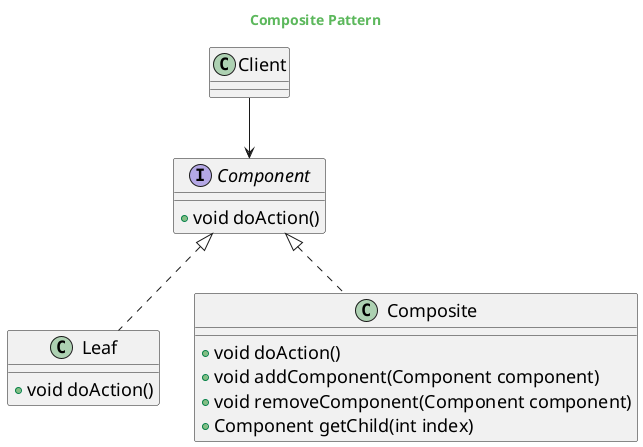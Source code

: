 @startuml
skinparam backgroundcolor transparent
skinparam classFontSize 18
skinparam noteFontSize 18
skinparam arrowFontSize 18
skinparam classAttributeFontSize 18

skinparam titleFontColor #5cb85c

Title Composite Pattern

interface Component{
    + void doAction()
}

class Leaf implements Component{
    + void doAction()
}

class Composite implements Component{
    + void doAction()
    + void addComponent(Component component)
    + void removeComponent(Component component)
    + Component getChild(int index)
}

class Client

Client --> Component

@enduml